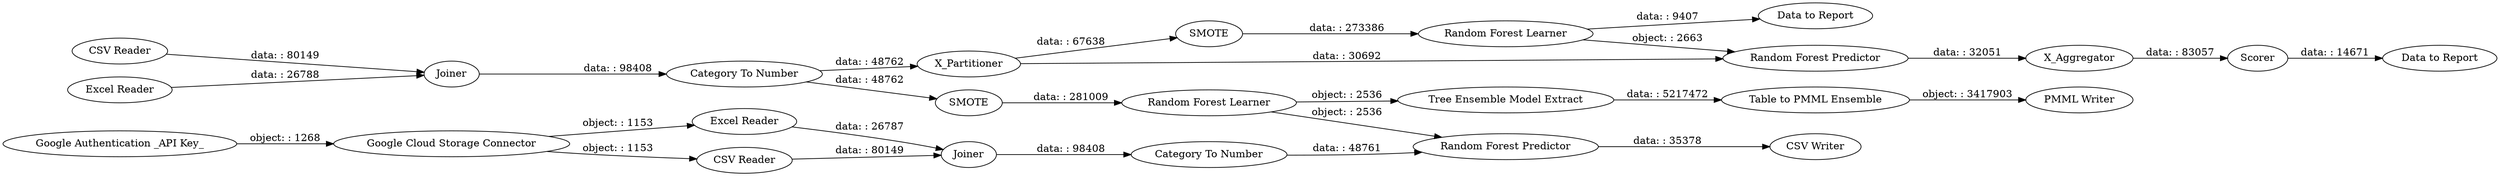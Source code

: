 digraph {
	"-9216791413202129368_30" [label="Category To Number"]
	"-9216791413202129368_18" [label=SMOTE]
	"-9216791413202129368_24" [label="Random Forest Learner"]
	"-9216791413202129368_31" [label="CSV Reader"]
	"-9216791413202129368_34" [label="CSV Writer"]
	"-9216791413202129368_28" [label="Tree Ensemble Model Extract"]
	"-9216791413202129368_27" [label="Table to PMML Ensemble"]
	"-9216791413202129368_11" [label="CSV Reader"]
	"-9216791413202129368_15" [label=X_Aggregator]
	"-9216791413202129368_10" [label="Google Authentication _API Key_"]
	"-9216791413202129368_32" [label="Excel Reader"]
	"-9216791413202129368_6" [label="Random Forest Learner"]
	"-9216791413202129368_3" [label=Joiner]
	"-9216791413202129368_13" [label="Category To Number"]
	"-9216791413202129368_35" [label="Data to Report"]
	"-9216791413202129368_14" [label=X_Partitioner]
	"-9216791413202129368_26" [label="PMML Writer"]
	"-9216791413202129368_25" [label=SMOTE]
	"-9216791413202129368_7" [label="Random Forest Predictor"]
	"-9216791413202129368_16" [label=Scorer]
	"-9216791413202129368_12" [label="Excel Reader"]
	"-9216791413202129368_9" [label="Google Cloud Storage Connector"]
	"-9216791413202129368_29" [label=Joiner]
	"-9216791413202129368_33" [label="Random Forest Predictor"]
	"-9216791413202129368_36" [label="Data to Report"]
	"-9216791413202129368_10" -> "-9216791413202129368_9" [label="object: : 1268"]
	"-9216791413202129368_32" -> "-9216791413202129368_29" [label="data: : 26788"]
	"-9216791413202129368_29" -> "-9216791413202129368_30" [label="data: : 98408"]
	"-9216791413202129368_31" -> "-9216791413202129368_29" [label="data: : 80149"]
	"-9216791413202129368_14" -> "-9216791413202129368_18" [label="data: : 67638"]
	"-9216791413202129368_33" -> "-9216791413202129368_34" [label="data: : 35378"]
	"-9216791413202129368_7" -> "-9216791413202129368_15" [label="data: : 32051"]
	"-9216791413202129368_6" -> "-9216791413202129368_36" [label="data: : 9407"]
	"-9216791413202129368_9" -> "-9216791413202129368_12" [label="object: : 1153"]
	"-9216791413202129368_30" -> "-9216791413202129368_25" [label="data: : 48762"]
	"-9216791413202129368_16" -> "-9216791413202129368_35" [label="data: : 14671"]
	"-9216791413202129368_24" -> "-9216791413202129368_33" [label="object: : 2536"]
	"-9216791413202129368_27" -> "-9216791413202129368_26" [label="object: : 3417903"]
	"-9216791413202129368_13" -> "-9216791413202129368_33" [label="data: : 48761"]
	"-9216791413202129368_15" -> "-9216791413202129368_16" [label="data: : 83057"]
	"-9216791413202129368_6" -> "-9216791413202129368_7" [label="object: : 2663"]
	"-9216791413202129368_14" -> "-9216791413202129368_7" [label="data: : 30692"]
	"-9216791413202129368_25" -> "-9216791413202129368_24" [label="data: : 281009"]
	"-9216791413202129368_9" -> "-9216791413202129368_11" [label="object: : 1153"]
	"-9216791413202129368_11" -> "-9216791413202129368_3" [label="data: : 80149"]
	"-9216791413202129368_28" -> "-9216791413202129368_27" [label="data: : 5217472"]
	"-9216791413202129368_18" -> "-9216791413202129368_6" [label="data: : 273386"]
	"-9216791413202129368_12" -> "-9216791413202129368_3" [label="data: : 26787"]
	"-9216791413202129368_24" -> "-9216791413202129368_28" [label="object: : 2536"]
	"-9216791413202129368_3" -> "-9216791413202129368_13" [label="data: : 98408"]
	"-9216791413202129368_30" -> "-9216791413202129368_14" [label="data: : 48762"]
	rankdir=LR
}

